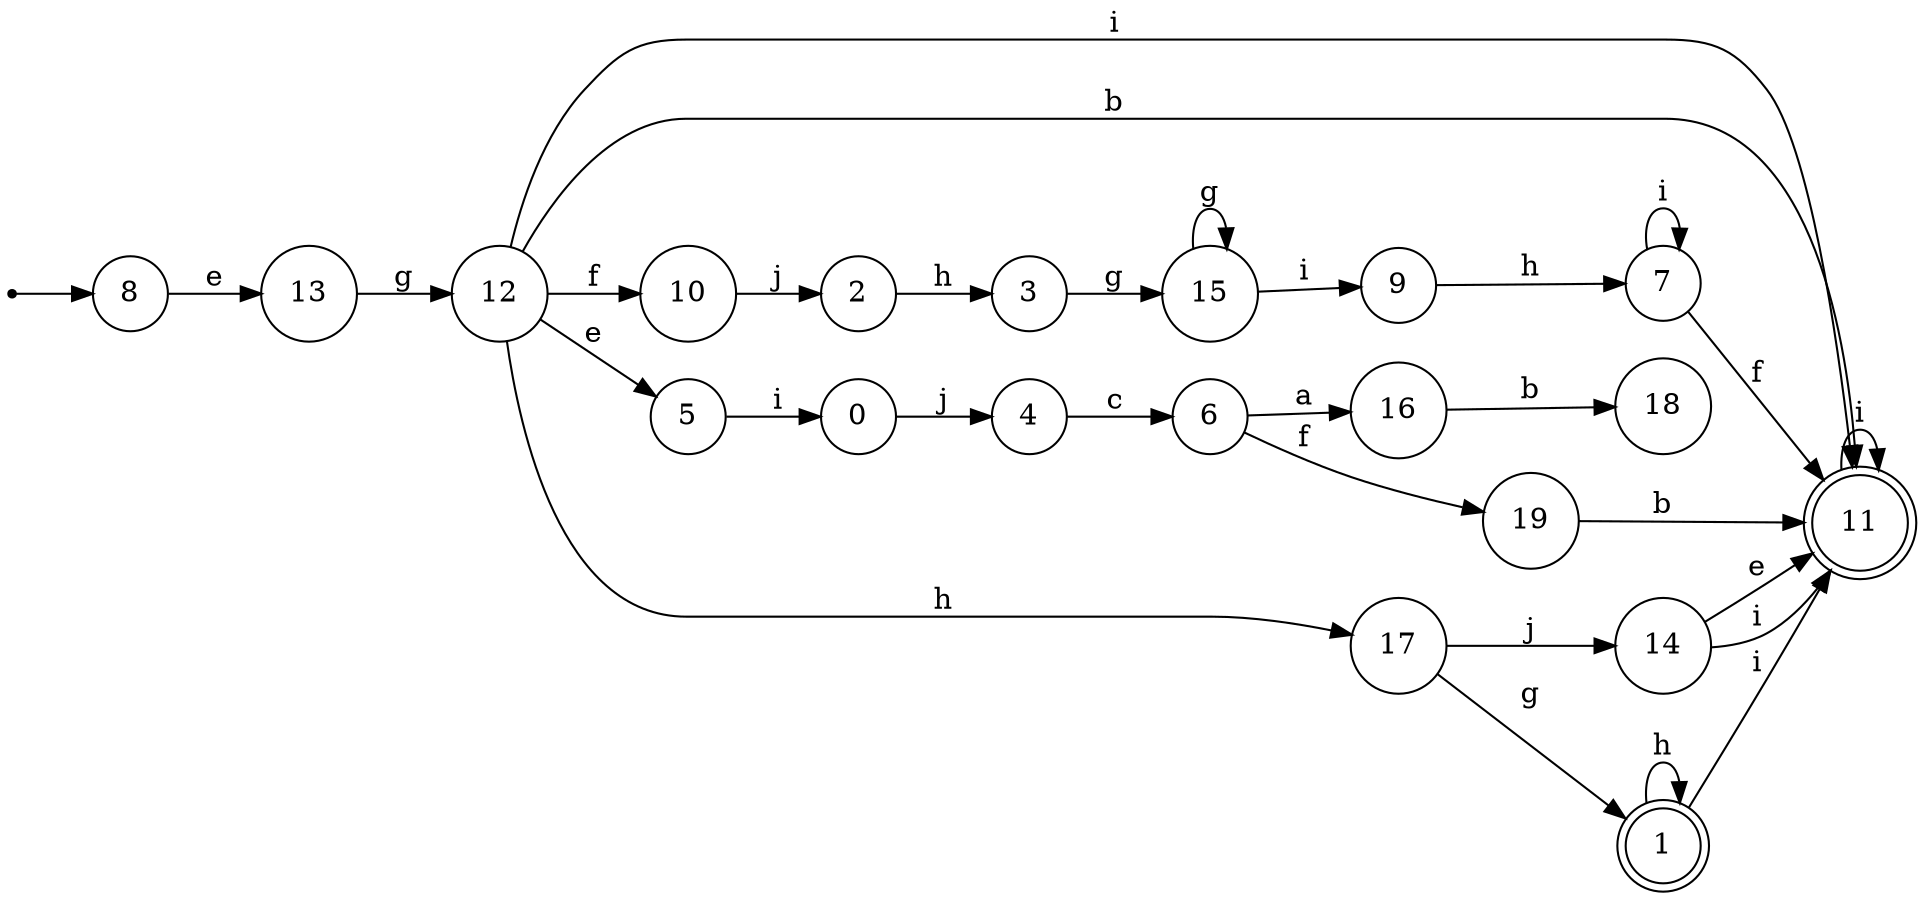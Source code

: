 digraph {
	rankdir = LR;
	size = "30,20";
	node [shape = point]; "dummy0"
	node [shape = circle]; "8"
	"dummy0" -> "8";
	node [shape = circle]; "18";
	node [shape = circle]; "2";
	node [shape = circle]; "4";
	node [shape = doublecircle]; "11";
	node [shape = circle]; "6";
	node [shape = circle]; "10";
	node [shape = circle]; "14";
	node [shape = circle]; "5";
	node [shape = circle]; "15";
	node [shape = circle]; "7";
	node [shape = circle]; "9";
	node [shape = circle]; "16";
	node [shape = circle]; "17";
	node [shape = circle]; "19";
	node [shape = circle]; "12";
	node [shape = circle]; "13";
	node [shape = circle]; "0";
	node [shape = doublecircle]; "1";
	node [shape = circle]; "3";
	"6" -> "19" [label = "f"];
	"6" -> "16" [label = "a"];
	"12" -> "11" [label = "i"];
	"12" -> "11" [label = "b"];
	"12" -> "17" [label = "h"];
	"12" -> "5" [label = "e"];
	"12" -> "10" [label = "f"];
	"15" -> "15" [label = "g"];
	"15" -> "9" [label = "i"];
	"11" -> "11" [label = "i"];
	"7" -> "7" [label = "i"];
	"7" -> "11" [label = "f"];
	"2" -> "3" [label = "h"];
	"16" -> "18" [label = "b"];
	"9" -> "7" [label = "h"];
	"17" -> "14" [label = "j"];
	"17" -> "1" [label = "g"];
	"10" -> "2" [label = "j"];
	"4" -> "6" [label = "c"];
	"0" -> "4" [label = "j"];
	"5" -> "0" [label = "i"];
	"19" -> "11" [label = "b"];
	"3" -> "15" [label = "g"];
	"8" -> "13" [label = "e"];
	"14" -> "11" [label = "e"];
	"14" -> "11" [label = "i"];
	"13" -> "12" [label = "g"];
	"1" -> "1" [label = "h"];
	"1" -> "11" [label = "i"];
}